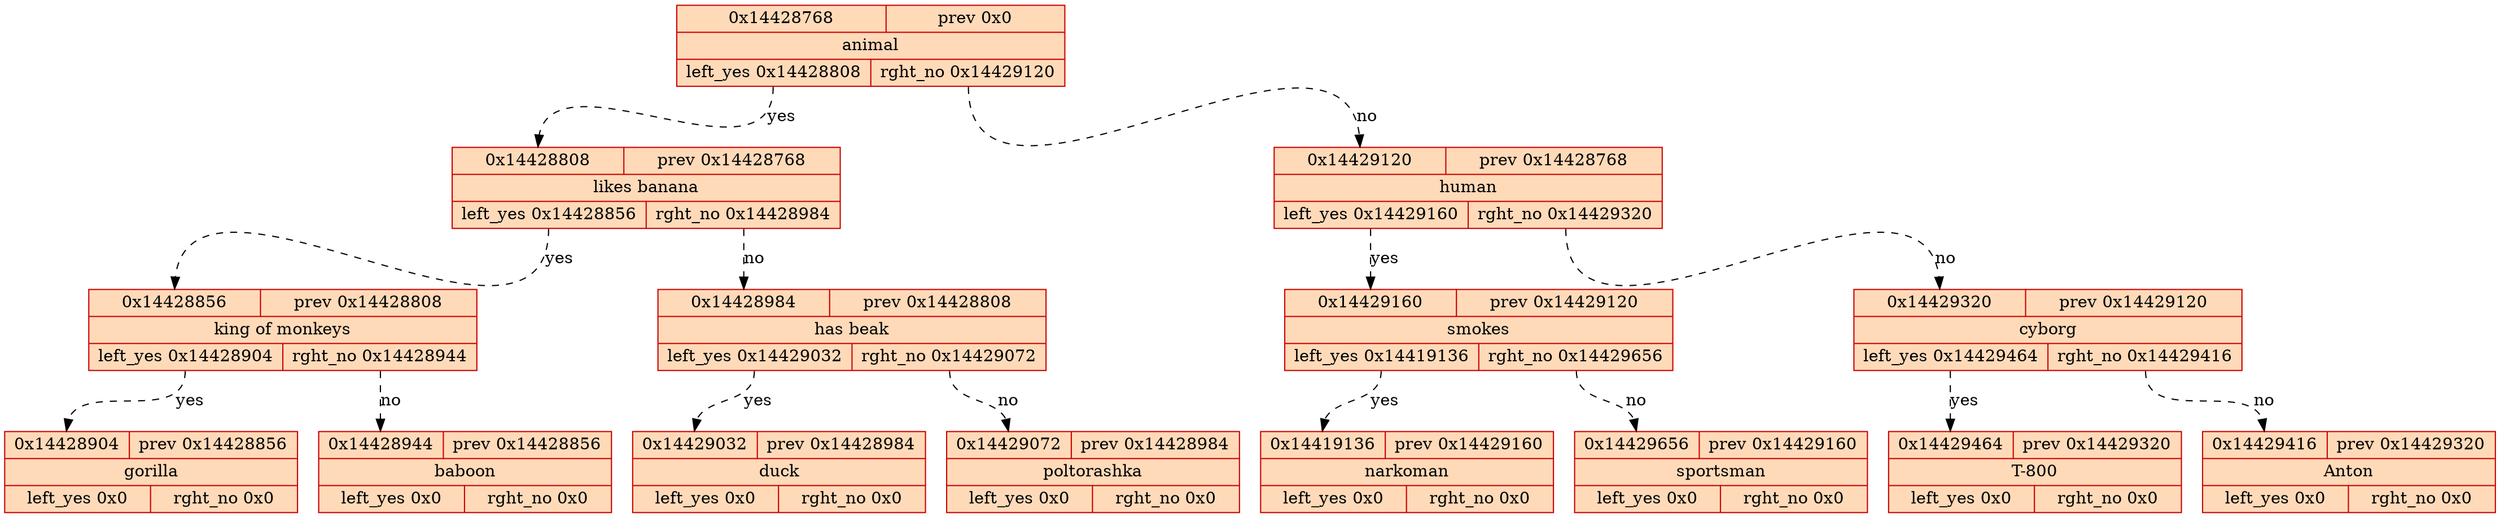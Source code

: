 digraph tree{
	rankdir=TB;
spline = ortho;
	14428768[style="filled",fillcolor="peachpuff"shape=record,color=red3,label="{{<f0> 0x14428768 |<f3>prev 0x0}|animal|{<f2>left_yes 0x14428808 | <f1>rght_no 0x14429120}}"]
	14428768:<f2>:s->14428808:<f0>:n[weight = 1, constraint=true, style="dashed", label="yes"]
	14428768:<f1>:s->14429120:<f0>:n[weight = 1, constraint=true, style="dashed", label="no"]
	14429120[style="filled",fillcolor="peachpuff"shape=record,color=red3,label="{{<f0> 0x14429120 |<f3>prev 0x14428768}|human|{<f2>left_yes 0x14429160 | <f1>rght_no 0x14429320}}"]
	14429120:<f2>:s->14429160:<f0>:n[weight = 1, constraint=true, style="dashed", label="yes"]
	14429120:<f1>:s->14429320:<f0>:n[weight = 1, constraint=true, style="dashed", label="no"]
	14429320[style="filled",fillcolor="peachpuff"shape=record,color=red3,label="{{<f0> 0x14429320 |<f3>prev 0x14429120}|cyborg|{<f2>left_yes 0x14429464 | <f1>rght_no 0x14429416}}"]
	14429320:<f2>:s->14429464:<f0>:n[weight = 1, constraint=true, style="dashed", label="yes"]
	14429320:<f1>:s->14429416:<f0>:n[weight = 1, constraint=true, style="dashed", label="no"]
	14429416[style="filled",fillcolor="peachpuff"shape=record,color=red3,label="{{<f0> 0x14429416 |<f3>prev 0x14429320}|Anton|{<f2>left_yes 0x0 | <f1>rght_no 0x0}}"]
	14429464[style="filled",fillcolor="peachpuff"shape=record,color=red3,label="{{<f0> 0x14429464 |<f3>prev 0x14429320}|T-800|{<f2>left_yes 0x0 | <f1>rght_no 0x0}}"]
	14429160[style="filled",fillcolor="peachpuff"shape=record,color=red3,label="{{<f0> 0x14429160 |<f3>prev 0x14429120}|smokes|{<f2>left_yes 0x14419136 | <f1>rght_no 0x14429656}}"]
	14429160:<f2>:s->14419136:<f0>:n[weight = 1, constraint=true, style="dashed", label="yes"]
	14429160:<f1>:s->14429656:<f0>:n[weight = 1, constraint=true, style="dashed", label="no"]
	14429656[style="filled",fillcolor="peachpuff"shape=record,color=red3,label="{{<f0> 0x14429656 |<f3>prev 0x14429160}|sportsman|{<f2>left_yes 0x0 | <f1>rght_no 0x0}}"]
	14419136[style="filled",fillcolor="peachpuff"shape=record,color=red3,label="{{<f0> 0x14419136 |<f3>prev 0x14429160}|narkoman|{<f2>left_yes 0x0 | <f1>rght_no 0x0}}"]
	14428808[style="filled",fillcolor="peachpuff"shape=record,color=red3,label="{{<f0> 0x14428808 |<f3>prev 0x14428768}|likes banana|{<f2>left_yes 0x14428856 | <f1>rght_no 0x14428984}}"]
	14428808:<f2>:s->14428856:<f0>:n[weight = 1, constraint=true, style="dashed", label="yes"]
	14428808:<f1>:s->14428984:<f0>:n[weight = 1, constraint=true, style="dashed", label="no"]
	14428984[style="filled",fillcolor="peachpuff"shape=record,color=red3,label="{{<f0> 0x14428984 |<f3>prev 0x14428808}|has beak|{<f2>left_yes 0x14429032 | <f1>rght_no 0x14429072}}"]
	14428984:<f2>:s->14429032:<f0>:n[weight = 1, constraint=true, style="dashed", label="yes"]
	14428984:<f1>:s->14429072:<f0>:n[weight = 1, constraint=true, style="dashed", label="no"]
	14429072[style="filled",fillcolor="peachpuff"shape=record,color=red3,label="{{<f0> 0x14429072 |<f3>prev 0x14428984}|poltorashka|{<f2>left_yes 0x0 | <f1>rght_no 0x0}}"]
	14429032[style="filled",fillcolor="peachpuff"shape=record,color=red3,label="{{<f0> 0x14429032 |<f3>prev 0x14428984}|duck|{<f2>left_yes 0x0 | <f1>rght_no 0x0}}"]
	14428856[style="filled",fillcolor="peachpuff"shape=record,color=red3,label="{{<f0> 0x14428856 |<f3>prev 0x14428808}|king of monkeys|{<f2>left_yes 0x14428904 | <f1>rght_no 0x14428944}}"]
	14428856:<f2>:s->14428904:<f0>:n[weight = 1, constraint=true, style="dashed", label="yes"]
	14428856:<f1>:s->14428944:<f0>:n[weight = 1, constraint=true, style="dashed", label="no"]
	14428944[style="filled",fillcolor="peachpuff"shape=record,color=red3,label="{{<f0> 0x14428944 |<f3>prev 0x14428856}|baboon|{<f2>left_yes 0x0 | <f1>rght_no 0x0}}"]
	14428904[style="filled",fillcolor="peachpuff"shape=record,color=red3,label="{{<f0> 0x14428904 |<f3>prev 0x14428856}|gorilla|{<f2>left_yes 0x0 | <f1>rght_no 0x0}}"]
}
